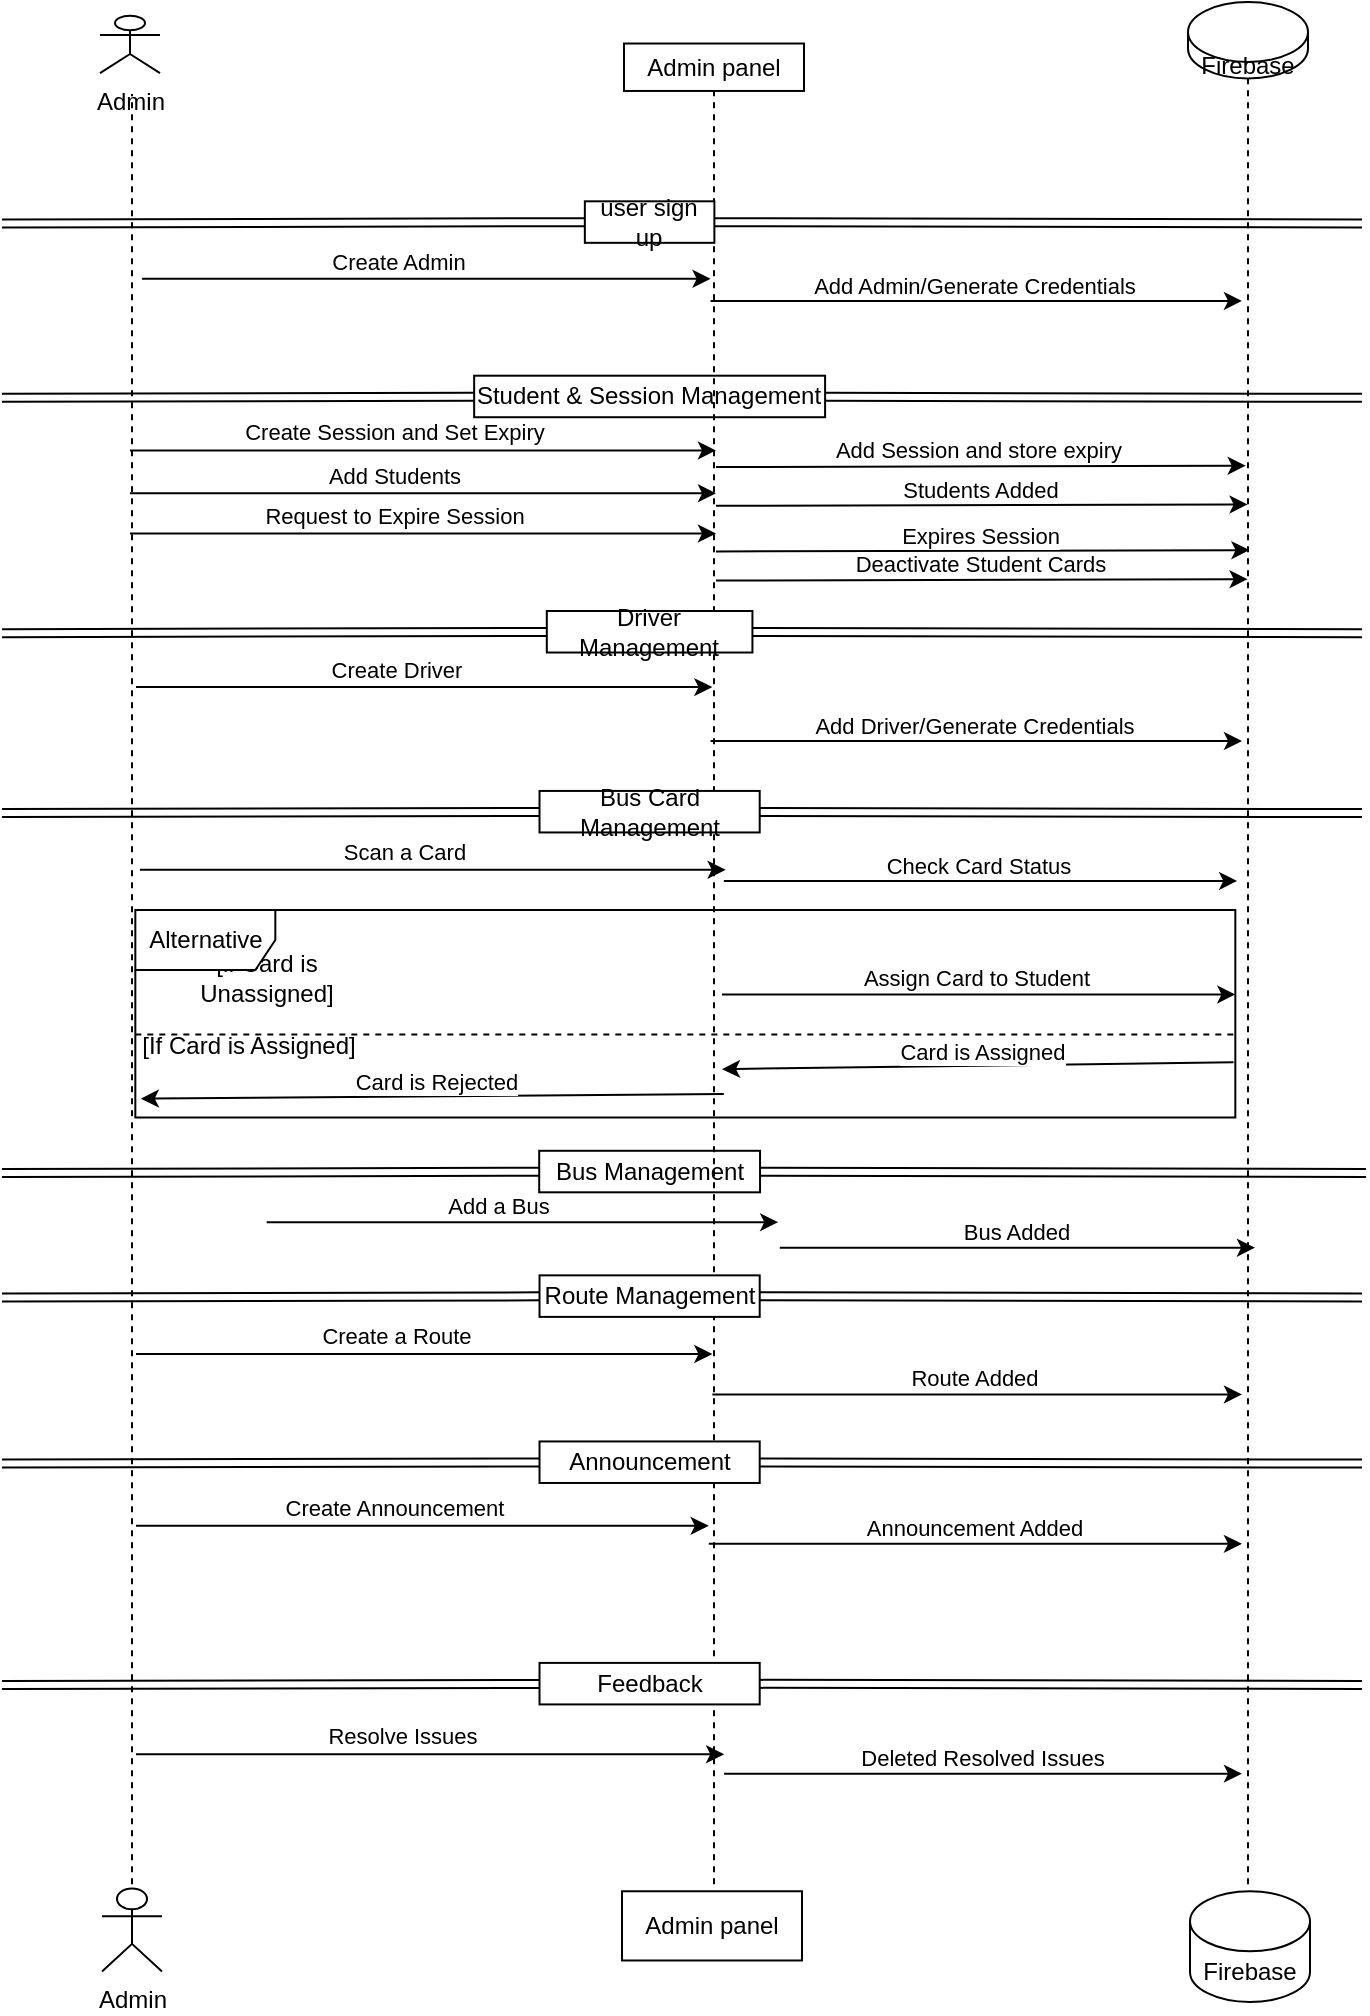 <mxfile version="26.0.9">
  <diagram name="Page-1" id="13e1069c-82ec-6db2-03f1-153e76fe0fe0">
    <mxGraphModel dx="1985" dy="1698" grid="1" gridSize="10" guides="1" tooltips="1" connect="1" arrows="1" fold="1" page="0" pageScale="1" pageWidth="1100" pageHeight="850" background="none" math="0" shadow="0">
      <root>
        <mxCell id="0" />
        <mxCell id="1" parent="0" />
        <mxCell id="-69YWPzYefzBv47C-lRj-33" value="" style="group" vertex="1" connectable="0" parent="1">
          <mxGeometry x="160" y="-320" width="682" height="1000" as="geometry" />
        </mxCell>
        <mxCell id="3LE9rSa6zF7Dc0Env5Aw-170" value="Admin" style="shape=umlActor;verticalLabelPosition=bottom;verticalAlign=top;html=1;outlineConnect=0;container=0;" parent="-69YWPzYefzBv47C-lRj-33" vertex="1">
          <mxGeometry x="50" y="943.253" width="30" height="41.522" as="geometry" />
        </mxCell>
        <mxCell id="3LE9rSa6zF7Dc0Env5Aw-173" value="Admin panel" style="rounded=0;whiteSpace=wrap;html=1;container=0;" parent="-69YWPzYefzBv47C-lRj-33" vertex="1">
          <mxGeometry x="310" y="944.637" width="90" height="34.602" as="geometry" />
        </mxCell>
        <mxCell id="3LE9rSa6zF7Dc0Env5Aw-175" value="Firebase" style="shape=cylinder3;whiteSpace=wrap;html=1;boundedLbl=1;backgroundOutline=1;size=15;container=0;" parent="-69YWPzYefzBv47C-lRj-33" vertex="1">
          <mxGeometry x="594" y="944.637" width="60" height="55.363" as="geometry" />
        </mxCell>
        <mxCell id="3LE9rSa6zF7Dc0Env5Aw-21" value="" style="endArrow=classic;html=1;rounded=0;" parent="-69YWPzYefzBv47C-lRj-33" edge="1">
          <mxGeometry width="50" height="50" relative="1" as="geometry">
            <mxPoint x="64" y="224.221" as="sourcePoint" />
            <mxPoint x="357" y="224.221" as="targetPoint" />
          </mxGeometry>
        </mxCell>
        <mxCell id="3LE9rSa6zF7Dc0Env5Aw-22" value="Create Session and Set Expiry" style="edgeLabel;html=1;align=center;verticalAlign=middle;resizable=0;points=[];container=0;" parent="3LE9rSa6zF7Dc0Env5Aw-21" vertex="1" connectable="0">
          <mxGeometry x="-0.099" y="1" relative="1" as="geometry">
            <mxPoint y="-8" as="offset" />
          </mxGeometry>
        </mxCell>
        <mxCell id="3LE9rSa6zF7Dc0Env5Aw-23" value="" style="endArrow=classic;html=1;rounded=0;" parent="-69YWPzYefzBv47C-lRj-33" edge="1">
          <mxGeometry width="50" height="50" relative="1" as="geometry">
            <mxPoint x="357" y="232.526" as="sourcePoint" />
            <mxPoint x="621.882" y="231.834" as="targetPoint" />
          </mxGeometry>
        </mxCell>
        <mxCell id="3LE9rSa6zF7Dc0Env5Aw-24" value="Add Session and store expiry" style="edgeLabel;html=1;align=center;verticalAlign=middle;resizable=0;points=[];container=0;" parent="3LE9rSa6zF7Dc0Env5Aw-23" vertex="1" connectable="0">
          <mxGeometry x="-0.009" y="2" relative="1" as="geometry">
            <mxPoint y="-6" as="offset" />
          </mxGeometry>
        </mxCell>
        <mxCell id="3LE9rSa6zF7Dc0Env5Aw-25" value="" style="endArrow=classic;html=1;rounded=0;" parent="-69YWPzYefzBv47C-lRj-33" edge="1">
          <mxGeometry width="50" height="50" relative="1" as="geometry">
            <mxPoint x="64" y="245.675" as="sourcePoint" />
            <mxPoint x="357" y="245.675" as="targetPoint" />
          </mxGeometry>
        </mxCell>
        <mxCell id="3LE9rSa6zF7Dc0Env5Aw-26" value="Add Students" style="edgeLabel;html=1;align=center;verticalAlign=middle;resizable=0;points=[];container=0;" parent="3LE9rSa6zF7Dc0Env5Aw-25" vertex="1" connectable="0">
          <mxGeometry x="-0.099" y="1" relative="1" as="geometry">
            <mxPoint y="-8" as="offset" />
          </mxGeometry>
        </mxCell>
        <mxCell id="3LE9rSa6zF7Dc0Env5Aw-27" value="" style="endArrow=classic;html=1;rounded=0;" parent="-69YWPzYefzBv47C-lRj-33" edge="1">
          <mxGeometry width="50" height="50" relative="1" as="geometry">
            <mxPoint x="357" y="251.903" as="sourcePoint" />
            <mxPoint x="622.806" y="251.211" as="targetPoint" />
          </mxGeometry>
        </mxCell>
        <mxCell id="3LE9rSa6zF7Dc0Env5Aw-28" value="Students Added" style="edgeLabel;html=1;align=center;verticalAlign=middle;resizable=0;points=[];container=0;" parent="3LE9rSa6zF7Dc0Env5Aw-27" vertex="1" connectable="0">
          <mxGeometry x="-0.009" y="2" relative="1" as="geometry">
            <mxPoint y="-6" as="offset" />
          </mxGeometry>
        </mxCell>
        <mxCell id="3LE9rSa6zF7Dc0Env5Aw-29" value="" style="endArrow=classic;html=1;rounded=0;" parent="-69YWPzYefzBv47C-lRj-33" edge="1">
          <mxGeometry width="50" height="50" relative="1" as="geometry">
            <mxPoint x="64" y="265.744" as="sourcePoint" />
            <mxPoint x="357" y="265.744" as="targetPoint" />
          </mxGeometry>
        </mxCell>
        <mxCell id="3LE9rSa6zF7Dc0Env5Aw-30" value="Request to Expire Session" style="edgeLabel;html=1;align=center;verticalAlign=middle;resizable=0;points=[];container=0;" parent="3LE9rSa6zF7Dc0Env5Aw-29" vertex="1" connectable="0">
          <mxGeometry x="-0.099" y="1" relative="1" as="geometry">
            <mxPoint y="-8" as="offset" />
          </mxGeometry>
        </mxCell>
        <mxCell id="3LE9rSa6zF7Dc0Env5Aw-31" value="" style="endArrow=classic;html=1;rounded=0;" parent="-69YWPzYefzBv47C-lRj-33" edge="1">
          <mxGeometry width="50" height="50" relative="1" as="geometry">
            <mxPoint x="357" y="274.74" as="sourcePoint" />
            <mxPoint x="623.729" y="274.048" as="targetPoint" />
          </mxGeometry>
        </mxCell>
        <mxCell id="3LE9rSa6zF7Dc0Env5Aw-32" value="Expires Session" style="edgeLabel;html=1;align=center;verticalAlign=middle;resizable=0;points=[];container=0;" parent="3LE9rSa6zF7Dc0Env5Aw-31" vertex="1" connectable="0">
          <mxGeometry x="-0.009" y="2" relative="1" as="geometry">
            <mxPoint y="-6" as="offset" />
          </mxGeometry>
        </mxCell>
        <mxCell id="3LE9rSa6zF7Dc0Env5Aw-33" value="" style="endArrow=classic;html=1;rounded=0;" parent="-69YWPzYefzBv47C-lRj-33" edge="1">
          <mxGeometry width="50" height="50" relative="1" as="geometry">
            <mxPoint x="357" y="289.273" as="sourcePoint" />
            <mxPoint x="622.806" y="288.581" as="targetPoint" />
          </mxGeometry>
        </mxCell>
        <mxCell id="3LE9rSa6zF7Dc0Env5Aw-34" value="Deactivate Student Cards" style="edgeLabel;html=1;align=center;verticalAlign=middle;resizable=0;points=[];container=0;" parent="3LE9rSa6zF7Dc0Env5Aw-33" vertex="1" connectable="0">
          <mxGeometry x="-0.009" y="2" relative="1" as="geometry">
            <mxPoint y="-6" as="offset" />
          </mxGeometry>
        </mxCell>
        <mxCell id="3LE9rSa6zF7Dc0Env5Aw-17" value="" style="shape=link;html=1;rounded=0;" parent="-69YWPzYefzBv47C-lRj-33" source="3LE9rSa6zF7Dc0Env5Aw-19" edge="1">
          <mxGeometry width="100" relative="1" as="geometry">
            <mxPoint x="-80" y="197.924" as="sourcePoint" />
            <mxPoint x="680" y="197.924" as="targetPoint" />
          </mxGeometry>
        </mxCell>
        <mxCell id="3LE9rSa6zF7Dc0Env5Aw-18" value="" style="shape=link;html=1;rounded=0;" parent="-69YWPzYefzBv47C-lRj-33" target="3LE9rSa6zF7Dc0Env5Aw-19" edge="1">
          <mxGeometry width="100" relative="1" as="geometry">
            <mxPoint y="197.924" as="sourcePoint" />
            <mxPoint x="695.765" y="197.924" as="targetPoint" />
          </mxGeometry>
        </mxCell>
        <mxCell id="3LE9rSa6zF7Dc0Env5Aw-19" value="Student &amp;amp; Session Management" style="rounded=0;whiteSpace=wrap;html=1;container=0;" parent="-69YWPzYefzBv47C-lRj-33" vertex="1">
          <mxGeometry x="236.074" y="186.851" width="175.471" height="20.761" as="geometry" />
        </mxCell>
        <mxCell id="3LE9rSa6zF7Dc0Env5Aw-58" value="[if Card is Unassigned]" style="text;html=1;align=center;verticalAlign=middle;whiteSpace=wrap;rounded=0;container=0;" parent="-69YWPzYefzBv47C-lRj-33" vertex="1">
          <mxGeometry x="73.083" y="480.969" width="119.167" height="14.533" as="geometry" />
        </mxCell>
        <mxCell id="3LE9rSa6zF7Dc0Env5Aw-61" value="[If Card is Assigned]" style="text;html=1;align=center;verticalAlign=middle;whiteSpace=wrap;rounded=0;container=0;" parent="-69YWPzYefzBv47C-lRj-33" vertex="1">
          <mxGeometry x="63.917" y="514.879" width="119.167" height="14.533" as="geometry" />
        </mxCell>
        <mxCell id="3LE9rSa6zF7Dc0Env5Aw-49" value="" style="endArrow=classic;html=1;rounded=0;" parent="-69YWPzYefzBv47C-lRj-33" edge="1">
          <mxGeometry width="50" height="50" relative="1" as="geometry">
            <mxPoint x="68.934" y="433.91" as="sourcePoint" />
            <mxPoint x="361.833" y="433.91" as="targetPoint" />
          </mxGeometry>
        </mxCell>
        <mxCell id="3LE9rSa6zF7Dc0Env5Aw-50" value="Scan a Card" style="edgeLabel;html=1;align=center;verticalAlign=middle;resizable=0;points=[];container=0;" parent="3LE9rSa6zF7Dc0Env5Aw-49" vertex="1" connectable="0">
          <mxGeometry x="-0.099" y="1" relative="1" as="geometry">
            <mxPoint y="-8" as="offset" />
          </mxGeometry>
        </mxCell>
        <mxCell id="3LE9rSa6zF7Dc0Env5Aw-51" value="" style="endArrow=classic;html=1;rounded=0;" parent="-69YWPzYefzBv47C-lRj-33" edge="1">
          <mxGeometry width="50" height="50" relative="1" as="geometry">
            <mxPoint x="360.917" y="439.446" as="sourcePoint" />
            <mxPoint x="617.583" y="439.446" as="targetPoint" />
          </mxGeometry>
        </mxCell>
        <mxCell id="3LE9rSa6zF7Dc0Env5Aw-52" value="Check Card Status" style="edgeLabel;html=1;align=center;verticalAlign=middle;resizable=0;points=[];container=0;" parent="3LE9rSa6zF7Dc0Env5Aw-51" vertex="1" connectable="0">
          <mxGeometry x="-0.009" y="2" relative="1" as="geometry">
            <mxPoint y="-6" as="offset" />
          </mxGeometry>
        </mxCell>
        <mxCell id="3LE9rSa6zF7Dc0Env5Aw-59" value="" style="endArrow=classic;html=1;rounded=0;" parent="-69YWPzYefzBv47C-lRj-33" edge="1">
          <mxGeometry width="50" height="50" relative="1" as="geometry">
            <mxPoint x="360" y="496.194" as="sourcePoint" />
            <mxPoint x="616.667" y="496.194" as="targetPoint" />
          </mxGeometry>
        </mxCell>
        <mxCell id="3LE9rSa6zF7Dc0Env5Aw-60" value="Assign Card to Student" style="edgeLabel;html=1;align=center;verticalAlign=middle;resizable=0;points=[];container=0;" parent="3LE9rSa6zF7Dc0Env5Aw-59" vertex="1" connectable="0">
          <mxGeometry x="-0.009" y="2" relative="1" as="geometry">
            <mxPoint y="-6" as="offset" />
          </mxGeometry>
        </mxCell>
        <mxCell id="3LE9rSa6zF7Dc0Env5Aw-64" value="" style="endArrow=classic;html=1;rounded=0;entryX=0.005;entryY=0.909;entryDx=0;entryDy=0;entryPerimeter=0;" parent="-69YWPzYefzBv47C-lRj-33" target="3LE9rSa6zF7Dc0Env5Aw-54" edge="1">
          <mxGeometry width="50" height="50" relative="1" as="geometry">
            <mxPoint x="360.917" y="546.021" as="sourcePoint" />
            <mxPoint x="57.5" y="543.945" as="targetPoint" />
          </mxGeometry>
        </mxCell>
        <mxCell id="3LE9rSa6zF7Dc0Env5Aw-65" value="Card is Rejected" style="edgeLabel;html=1;align=center;verticalAlign=middle;resizable=0;points=[];container=0;" parent="3LE9rSa6zF7Dc0Env5Aw-64" vertex="1" connectable="0">
          <mxGeometry x="-0.009" y="2" relative="1" as="geometry">
            <mxPoint y="-9" as="offset" />
          </mxGeometry>
        </mxCell>
        <mxCell id="3LE9rSa6zF7Dc0Env5Aw-62" value="" style="endArrow=classic;html=1;rounded=0;" parent="-69YWPzYefzBv47C-lRj-33" edge="1">
          <mxGeometry width="50" height="50" relative="1" as="geometry">
            <mxPoint x="615.75" y="530.104" as="sourcePoint" />
            <mxPoint x="360" y="533.564" as="targetPoint" />
          </mxGeometry>
        </mxCell>
        <mxCell id="3LE9rSa6zF7Dc0Env5Aw-63" value="Card is Assigned" style="edgeLabel;html=1;align=center;verticalAlign=middle;resizable=0;points=[];container=0;" parent="3LE9rSa6zF7Dc0Env5Aw-62" vertex="1" connectable="0">
          <mxGeometry x="-0.009" y="2" relative="1" as="geometry">
            <mxPoint y="-9" as="offset" />
          </mxGeometry>
        </mxCell>
        <mxCell id="3LE9rSa6zF7Dc0Env5Aw-157" value="" style="endArrow=classic;html=1;rounded=0;" parent="-69YWPzYefzBv47C-lRj-33" edge="1">
          <mxGeometry width="50" height="50" relative="1" as="geometry">
            <mxPoint x="361.071" y="885.813" as="sourcePoint" />
            <mxPoint x="620" y="885.813" as="targetPoint" />
          </mxGeometry>
        </mxCell>
        <mxCell id="3LE9rSa6zF7Dc0Env5Aw-158" value="Deleted Resolved Issues" style="edgeLabel;html=1;align=center;verticalAlign=middle;resizable=0;points=[];container=0;" parent="3LE9rSa6zF7Dc0Env5Aw-157" vertex="1" connectable="0">
          <mxGeometry x="-0.009" y="2" relative="1" as="geometry">
            <mxPoint y="-6" as="offset" />
          </mxGeometry>
        </mxCell>
        <mxCell id="3LE9rSa6zF7Dc0Env5Aw-155" value="" style="endArrow=classic;html=1;rounded=0;" parent="-69YWPzYefzBv47C-lRj-33" edge="1">
          <mxGeometry width="50" height="50" relative="1" as="geometry">
            <mxPoint x="67" y="876.125" as="sourcePoint" />
            <mxPoint x="361.071" y="876.125" as="targetPoint" />
          </mxGeometry>
        </mxCell>
        <mxCell id="3LE9rSa6zF7Dc0Env5Aw-156" value="Resolve Issues" style="edgeLabel;html=1;align=center;verticalAlign=middle;resizable=0;points=[];container=0;" parent="3LE9rSa6zF7Dc0Env5Aw-155" vertex="1" connectable="0">
          <mxGeometry x="-0.099" y="1" relative="1" as="geometry">
            <mxPoint y="-8" as="offset" />
          </mxGeometry>
        </mxCell>
        <mxCell id="Om1g2NIAJvk-xu2bY28f-57" value="" style="endArrow=classic;html=1;rounded=0;" parent="-69YWPzYefzBv47C-lRj-33" edge="1">
          <mxGeometry width="50" height="50" relative="1" as="geometry">
            <mxPoint x="70" y="138.408" as="sourcePoint" />
            <mxPoint x="354.286" y="138.407" as="targetPoint" />
          </mxGeometry>
        </mxCell>
        <mxCell id="Om1g2NIAJvk-xu2bY28f-58" value="Create Admin" style="edgeLabel;html=1;align=center;verticalAlign=middle;resizable=0;points=[];container=0;" parent="Om1g2NIAJvk-xu2bY28f-57" vertex="1" connectable="0">
          <mxGeometry x="-0.099" y="1" relative="1" as="geometry">
            <mxPoint y="-8" as="offset" />
          </mxGeometry>
        </mxCell>
        <mxCell id="Om1g2NIAJvk-xu2bY28f-63" value="" style="endArrow=classic;html=1;rounded=0;" parent="-69YWPzYefzBv47C-lRj-33" edge="1">
          <mxGeometry width="50" height="50" relative="1" as="geometry">
            <mxPoint x="354.286" y="149.48" as="sourcePoint" />
            <mxPoint x="620" y="149.481" as="targetPoint" />
          </mxGeometry>
        </mxCell>
        <mxCell id="Om1g2NIAJvk-xu2bY28f-64" value="Add Admin/Generate Credentials" style="edgeLabel;html=1;align=center;verticalAlign=middle;resizable=0;points=[];container=0;" parent="Om1g2NIAJvk-xu2bY28f-63" vertex="1" connectable="0">
          <mxGeometry x="-0.009" y="2" relative="1" as="geometry">
            <mxPoint y="-6" as="offset" />
          </mxGeometry>
        </mxCell>
        <mxCell id="3LE9rSa6zF7Dc0Env5Aw-41" value="" style="endArrow=classic;html=1;rounded=0;" parent="-69YWPzYefzBv47C-lRj-33" edge="1">
          <mxGeometry width="50" height="50" relative="1" as="geometry">
            <mxPoint x="354.286" y="369.548" as="sourcePoint" />
            <mxPoint x="620" y="369.55" as="targetPoint" />
          </mxGeometry>
        </mxCell>
        <mxCell id="3LE9rSa6zF7Dc0Env5Aw-42" value="Add Driver/Generate Credentials" style="edgeLabel;html=1;align=center;verticalAlign=middle;resizable=0;points=[];container=0;" parent="3LE9rSa6zF7Dc0Env5Aw-41" vertex="1" connectable="0">
          <mxGeometry x="-0.009" y="2" relative="1" as="geometry">
            <mxPoint y="-6" as="offset" />
          </mxGeometry>
        </mxCell>
        <mxCell id="3LE9rSa6zF7Dc0Env5Aw-39" value="" style="endArrow=classic;html=1;rounded=0;" parent="-69YWPzYefzBv47C-lRj-33" edge="1">
          <mxGeometry width="50" height="50" relative="1" as="geometry">
            <mxPoint x="67" y="342.559" as="sourcePoint" />
            <mxPoint x="355.19" y="342.559" as="targetPoint" />
          </mxGeometry>
        </mxCell>
        <mxCell id="3LE9rSa6zF7Dc0Env5Aw-40" value="Create Driver" style="edgeLabel;html=1;align=center;verticalAlign=middle;resizable=0;points=[];container=0;" parent="3LE9rSa6zF7Dc0Env5Aw-39" vertex="1" connectable="0">
          <mxGeometry x="-0.099" y="1" relative="1" as="geometry">
            <mxPoint y="-8" as="offset" />
          </mxGeometry>
        </mxCell>
        <mxCell id="3LE9rSa6zF7Dc0Env5Aw-117" value="" style="endArrow=classic;html=1;rounded=0;" parent="-69YWPzYefzBv47C-lRj-33" edge="1">
          <mxGeometry width="50" height="50" relative="1" as="geometry">
            <mxPoint x="355.19" y="696.194" as="sourcePoint" />
            <mxPoint x="620" y="696.194" as="targetPoint" />
          </mxGeometry>
        </mxCell>
        <mxCell id="3LE9rSa6zF7Dc0Env5Aw-118" value="Route Added" style="edgeLabel;html=1;align=center;verticalAlign=middle;resizable=0;points=[];container=0;" parent="3LE9rSa6zF7Dc0Env5Aw-117" vertex="1" connectable="0">
          <mxGeometry x="-0.009" y="2" relative="1" as="geometry">
            <mxPoint y="-6" as="offset" />
          </mxGeometry>
        </mxCell>
        <mxCell id="3LE9rSa6zF7Dc0Env5Aw-115" value="" style="endArrow=classic;html=1;rounded=0;" parent="-69YWPzYefzBv47C-lRj-33" edge="1">
          <mxGeometry width="50" height="50" relative="1" as="geometry">
            <mxPoint x="67" y="676.028" as="sourcePoint" />
            <mxPoint x="355.19" y="676.028" as="targetPoint" />
          </mxGeometry>
        </mxCell>
        <mxCell id="3LE9rSa6zF7Dc0Env5Aw-116" value="Create a Route" style="edgeLabel;html=1;align=center;verticalAlign=middle;resizable=0;points=[];container=0;" parent="3LE9rSa6zF7Dc0Env5Aw-115" vertex="1" connectable="0">
          <mxGeometry x="-0.099" y="1" relative="1" as="geometry">
            <mxPoint y="-8" as="offset" />
          </mxGeometry>
        </mxCell>
        <mxCell id="3LE9rSa6zF7Dc0Env5Aw-123" value="" style="endArrow=classic;html=1;rounded=0;" parent="-69YWPzYefzBv47C-lRj-33" edge="1">
          <mxGeometry width="50" height="50" relative="1" as="geometry">
            <mxPoint x="67" y="761.937" as="sourcePoint" />
            <mxPoint x="353.381" y="761.937" as="targetPoint" />
          </mxGeometry>
        </mxCell>
        <mxCell id="3LE9rSa6zF7Dc0Env5Aw-124" value="Create Announcement" style="edgeLabel;html=1;align=center;verticalAlign=middle;resizable=0;points=[];container=0;" parent="3LE9rSa6zF7Dc0Env5Aw-123" vertex="1" connectable="0">
          <mxGeometry x="-0.099" y="1" relative="1" as="geometry">
            <mxPoint y="-8" as="offset" />
          </mxGeometry>
        </mxCell>
        <mxCell id="3LE9rSa6zF7Dc0Env5Aw-125" value="" style="endArrow=classic;html=1;rounded=0;" parent="-69YWPzYefzBv47C-lRj-33" edge="1">
          <mxGeometry width="50" height="50" relative="1" as="geometry">
            <mxPoint x="353.381" y="770.933" as="sourcePoint" />
            <mxPoint x="620" y="770.934" as="targetPoint" />
          </mxGeometry>
        </mxCell>
        <mxCell id="3LE9rSa6zF7Dc0Env5Aw-126" value="Announcement Added" style="edgeLabel;html=1;align=center;verticalAlign=middle;resizable=0;points=[];container=0;" parent="3LE9rSa6zF7Dc0Env5Aw-125" vertex="1" connectable="0">
          <mxGeometry x="-0.009" y="2" relative="1" as="geometry">
            <mxPoint y="-6" as="offset" />
          </mxGeometry>
        </mxCell>
        <mxCell id="3LE9rSa6zF7Dc0Env5Aw-72" value="" style="endArrow=classic;html=1;rounded=0;" parent="-69YWPzYefzBv47C-lRj-33" edge="1">
          <mxGeometry width="50" height="50" relative="1" as="geometry">
            <mxPoint x="388.902" y="622.837" as="sourcePoint" />
            <mxPoint x="626.509" y="622.837" as="targetPoint" />
          </mxGeometry>
        </mxCell>
        <mxCell id="3LE9rSa6zF7Dc0Env5Aw-73" value="Bus Added" style="edgeLabel;html=1;align=center;verticalAlign=middle;resizable=0;points=[];container=0;" parent="3LE9rSa6zF7Dc0Env5Aw-72" vertex="1" connectable="0">
          <mxGeometry x="-0.009" y="2" relative="1" as="geometry">
            <mxPoint y="-6" as="offset" />
          </mxGeometry>
        </mxCell>
        <mxCell id="3LE9rSa6zF7Dc0Env5Aw-66" value="" style="endArrow=classic;html=1;rounded=0;" parent="-69YWPzYefzBv47C-lRj-33" edge="1">
          <mxGeometry width="50" height="50" relative="1" as="geometry">
            <mxPoint x="132.34" y="610.113" as="sourcePoint" />
            <mxPoint x="388.09" y="610.113" as="targetPoint" />
          </mxGeometry>
        </mxCell>
        <mxCell id="3LE9rSa6zF7Dc0Env5Aw-67" value="Add a Bus" style="edgeLabel;html=1;align=center;verticalAlign=middle;resizable=0;points=[];container=0;" parent="3LE9rSa6zF7Dc0Env5Aw-66" vertex="1" connectable="0">
          <mxGeometry x="-0.099" y="1" relative="1" as="geometry">
            <mxPoint y="-7" as="offset" />
          </mxGeometry>
        </mxCell>
        <mxCell id="3LE9rSa6zF7Dc0Env5Aw-69" value="" style="shape=link;html=1;rounded=0;" parent="-69YWPzYefzBv47C-lRj-33" source="3LE9rSa6zF7Dc0Env5Aw-71" edge="1">
          <mxGeometry width="100" relative="1" as="geometry">
            <mxPoint y="585.467" as="sourcePoint" />
            <mxPoint x="682" y="585.467" as="targetPoint" />
          </mxGeometry>
        </mxCell>
        <mxCell id="3LE9rSa6zF7Dc0Env5Aw-70" value="" style="shape=link;html=1;rounded=0;" parent="-69YWPzYefzBv47C-lRj-33" target="3LE9rSa6zF7Dc0Env5Aw-71" edge="1">
          <mxGeometry width="100" relative="1" as="geometry">
            <mxPoint y="585.467" as="sourcePoint" />
            <mxPoint x="682" y="585.467" as="targetPoint" />
          </mxGeometry>
        </mxCell>
        <mxCell id="3LE9rSa6zF7Dc0Env5Aw-71" value="Bus Management" style="rounded=0;whiteSpace=wrap;html=1;container=0;" parent="-69YWPzYefzBv47C-lRj-33" vertex="1">
          <mxGeometry x="268.6" y="574.394" width="110.419" height="20.761" as="geometry" />
        </mxCell>
        <mxCell id="Om1g2NIAJvk-xu2bY28f-34" value="Admin" style="shape=umlActor;verticalLabelPosition=bottom;verticalAlign=top;html=1;outlineConnect=0;container=0;" parent="-69YWPzYefzBv47C-lRj-33" vertex="1">
          <mxGeometry x="49" y="6.92" width="30" height="28.6" as="geometry" />
        </mxCell>
        <mxCell id="Om1g2NIAJvk-xu2bY28f-35" value="" style="endArrow=none;html=1;rounded=0;dashed=1;" parent="-69YWPzYefzBv47C-lRj-33" edge="1">
          <mxGeometry width="50" height="50" relative="1" as="geometry">
            <mxPoint x="65" y="941.176" as="sourcePoint" />
            <mxPoint x="65" y="46.025" as="targetPoint" />
          </mxGeometry>
        </mxCell>
        <mxCell id="Om1g2NIAJvk-xu2bY28f-15" value="Admin panel" style="rounded=0;whiteSpace=wrap;html=1;container=0;" parent="-69YWPzYefzBv47C-lRj-33" vertex="1">
          <mxGeometry x="311" y="20.761" width="90" height="23.722" as="geometry" />
        </mxCell>
        <mxCell id="Om1g2NIAJvk-xu2bY28f-47" value="" style="endArrow=none;html=1;rounded=0;dashed=1;" parent="-69YWPzYefzBv47C-lRj-33" edge="1">
          <mxGeometry width="50" height="50" relative="1" as="geometry">
            <mxPoint x="356" y="941.176" as="sourcePoint" />
            <mxPoint x="356" y="44.483" as="targetPoint" />
          </mxGeometry>
        </mxCell>
        <mxCell id="Om1g2NIAJvk-xu2bY28f-17" value="Firebase" style="shape=cylinder3;whiteSpace=wrap;html=1;boundedLbl=1;backgroundOutline=1;size=15;container=0;" parent="-69YWPzYefzBv47C-lRj-33" vertex="1">
          <mxGeometry x="593" width="60" height="38.22" as="geometry" />
        </mxCell>
        <mxCell id="Om1g2NIAJvk-xu2bY28f-49" value="" style="endArrow=none;html=1;rounded=0;dashed=1;" parent="-69YWPzYefzBv47C-lRj-33" edge="1">
          <mxGeometry width="50" height="50" relative="1" as="geometry">
            <mxPoint x="623" y="941.176" as="sourcePoint" />
            <mxPoint x="623" y="38.22" as="targetPoint" />
          </mxGeometry>
        </mxCell>
        <mxCell id="3LE9rSa6zF7Dc0Env5Aw-46" value="" style="shape=link;html=1;rounded=0;" parent="-69YWPzYefzBv47C-lRj-33" source="3LE9rSa6zF7Dc0Env5Aw-48" edge="1">
          <mxGeometry width="100" relative="1" as="geometry">
            <mxPoint y="405.536" as="sourcePoint" />
            <mxPoint x="680" y="405.536" as="targetPoint" />
          </mxGeometry>
        </mxCell>
        <mxCell id="3LE9rSa6zF7Dc0Env5Aw-47" value="" style="shape=link;html=1;rounded=0;" parent="-69YWPzYefzBv47C-lRj-33" target="3LE9rSa6zF7Dc0Env5Aw-48" edge="1">
          <mxGeometry width="100" relative="1" as="geometry">
            <mxPoint y="405.536" as="sourcePoint" />
            <mxPoint x="680" y="405.536" as="targetPoint" />
          </mxGeometry>
        </mxCell>
        <mxCell id="3LE9rSa6zF7Dc0Env5Aw-48" value="Bus Card Management" style="rounded=0;whiteSpace=wrap;html=1;container=0;" parent="-69YWPzYefzBv47C-lRj-33" vertex="1">
          <mxGeometry x="268.762" y="394.464" width="110.095" height="20.761" as="geometry" />
        </mxCell>
        <mxCell id="3LE9rSa6zF7Dc0Env5Aw-54" value="Alternative" style="shape=umlFrame;whiteSpace=wrap;html=1;pointerEvents=0;width=70;height=30;container=0;" parent="-69YWPzYefzBv47C-lRj-33" vertex="1">
          <mxGeometry x="66.667" y="453.979" width="550.0" height="103.806" as="geometry" />
        </mxCell>
        <mxCell id="3LE9rSa6zF7Dc0Env5Aw-55" value="" style="endArrow=none;html=1;rounded=0;exitX=0;exitY=0.538;exitDx=0;exitDy=0;exitPerimeter=0;dashed=1;" parent="-69YWPzYefzBv47C-lRj-33" edge="1">
          <mxGeometry width="50" height="50" relative="1" as="geometry">
            <mxPoint x="66.667" y="516.215" as="sourcePoint" />
            <mxPoint x="616.667" y="516.263" as="targetPoint" />
          </mxGeometry>
        </mxCell>
        <mxCell id="3LE9rSa6zF7Dc0Env5Aw-140" value="" style="shape=link;html=1;rounded=0;" parent="-69YWPzYefzBv47C-lRj-33" source="3LE9rSa6zF7Dc0Env5Aw-142" edge="1">
          <mxGeometry width="100" relative="1" as="geometry">
            <mxPoint y="841.522" as="sourcePoint" />
            <mxPoint x="680.0" y="841.522" as="targetPoint" />
          </mxGeometry>
        </mxCell>
        <mxCell id="3LE9rSa6zF7Dc0Env5Aw-141" value="" style="shape=link;html=1;rounded=0;" parent="-69YWPzYefzBv47C-lRj-33" target="3LE9rSa6zF7Dc0Env5Aw-142" edge="1">
          <mxGeometry width="100" relative="1" as="geometry">
            <mxPoint y="841.522" as="sourcePoint" />
            <mxPoint x="680.0" y="841.522" as="targetPoint" />
          </mxGeometry>
        </mxCell>
        <mxCell id="3LE9rSa6zF7Dc0Env5Aw-142" value="Feedback" style="rounded=0;whiteSpace=wrap;html=1;container=0;" parent="-69YWPzYefzBv47C-lRj-33" vertex="1">
          <mxGeometry x="268.762" y="830.45" width="110.095" height="20.761" as="geometry" />
        </mxCell>
        <mxCell id="Om1g2NIAJvk-xu2bY28f-19" value="" style="shape=link;html=1;rounded=0;" parent="-69YWPzYefzBv47C-lRj-33" source="Om1g2NIAJvk-xu2bY28f-1" edge="1">
          <mxGeometry width="100" relative="1" as="geometry">
            <mxPoint y="110.727" as="sourcePoint" />
            <mxPoint x="680" y="110.727" as="targetPoint" />
          </mxGeometry>
        </mxCell>
        <mxCell id="Om1g2NIAJvk-xu2bY28f-21" value="" style="shape=link;html=1;rounded=0;" parent="-69YWPzYefzBv47C-lRj-33" target="Om1g2NIAJvk-xu2bY28f-1" edge="1">
          <mxGeometry width="100" relative="1" as="geometry">
            <mxPoint y="110.727" as="sourcePoint" />
            <mxPoint x="680" y="110.727" as="targetPoint" />
          </mxGeometry>
        </mxCell>
        <mxCell id="Om1g2NIAJvk-xu2bY28f-1" value="user sign up" style="rounded=0;whiteSpace=wrap;html=1;container=0;" parent="-69YWPzYefzBv47C-lRj-33" vertex="1">
          <mxGeometry x="291.429" y="99.654" width="64.762" height="20.761" as="geometry" />
        </mxCell>
        <mxCell id="3LE9rSa6zF7Dc0Env5Aw-36" value="" style="shape=link;html=1;rounded=0;" parent="-69YWPzYefzBv47C-lRj-33" source="3LE9rSa6zF7Dc0Env5Aw-38" edge="1">
          <mxGeometry width="100" relative="1" as="geometry">
            <mxPoint y="315.571" as="sourcePoint" />
            <mxPoint x="680" y="315.571" as="targetPoint" />
          </mxGeometry>
        </mxCell>
        <mxCell id="3LE9rSa6zF7Dc0Env5Aw-37" value="" style="shape=link;html=1;rounded=0;" parent="-69YWPzYefzBv47C-lRj-33" target="3LE9rSa6zF7Dc0Env5Aw-38" edge="1">
          <mxGeometry width="100" relative="1" as="geometry">
            <mxPoint y="315.571" as="sourcePoint" />
            <mxPoint x="680" y="315.571" as="targetPoint" />
          </mxGeometry>
        </mxCell>
        <mxCell id="3LE9rSa6zF7Dc0Env5Aw-38" value="Driver Management" style="rounded=0;whiteSpace=wrap;html=1;container=0;" parent="-69YWPzYefzBv47C-lRj-33" vertex="1">
          <mxGeometry x="272.405" y="304.498" width="102.81" height="20.761" as="geometry" />
        </mxCell>
        <mxCell id="3LE9rSa6zF7Dc0Env5Aw-112" value="" style="shape=link;html=1;rounded=0;" parent="-69YWPzYefzBv47C-lRj-33" source="3LE9rSa6zF7Dc0Env5Aw-114" edge="1">
          <mxGeometry width="100" relative="1" as="geometry">
            <mxPoint y="647.751" as="sourcePoint" />
            <mxPoint x="680" y="647.751" as="targetPoint" />
          </mxGeometry>
        </mxCell>
        <mxCell id="3LE9rSa6zF7Dc0Env5Aw-113" value="" style="shape=link;html=1;rounded=0;" parent="-69YWPzYefzBv47C-lRj-33" target="3LE9rSa6zF7Dc0Env5Aw-114" edge="1">
          <mxGeometry width="100" relative="1" as="geometry">
            <mxPoint y="647.751" as="sourcePoint" />
            <mxPoint x="680" y="647.751" as="targetPoint" />
          </mxGeometry>
        </mxCell>
        <mxCell id="3LE9rSa6zF7Dc0Env5Aw-114" value="Route Management" style="rounded=0;whiteSpace=wrap;html=1;container=0;" parent="-69YWPzYefzBv47C-lRj-33" vertex="1">
          <mxGeometry x="268.762" y="636.678" width="110.095" height="20.761" as="geometry" />
        </mxCell>
        <mxCell id="3LE9rSa6zF7Dc0Env5Aw-120" value="" style="shape=link;html=1;rounded=0;" parent="-69YWPzYefzBv47C-lRj-33" source="3LE9rSa6zF7Dc0Env5Aw-122" edge="1">
          <mxGeometry width="100" relative="1" as="geometry">
            <mxPoint y="730.796" as="sourcePoint" />
            <mxPoint x="680" y="730.796" as="targetPoint" />
          </mxGeometry>
        </mxCell>
        <mxCell id="3LE9rSa6zF7Dc0Env5Aw-121" value="" style="shape=link;html=1;rounded=0;" parent="-69YWPzYefzBv47C-lRj-33" target="3LE9rSa6zF7Dc0Env5Aw-122" edge="1">
          <mxGeometry width="100" relative="1" as="geometry">
            <mxPoint y="730.796" as="sourcePoint" />
            <mxPoint x="680" y="730.796" as="targetPoint" />
          </mxGeometry>
        </mxCell>
        <mxCell id="3LE9rSa6zF7Dc0Env5Aw-122" value="Announcement" style="rounded=0;whiteSpace=wrap;html=1;container=0;" parent="-69YWPzYefzBv47C-lRj-33" vertex="1">
          <mxGeometry x="268.762" y="719.723" width="110.095" height="20.761" as="geometry" />
        </mxCell>
      </root>
    </mxGraphModel>
  </diagram>
</mxfile>
